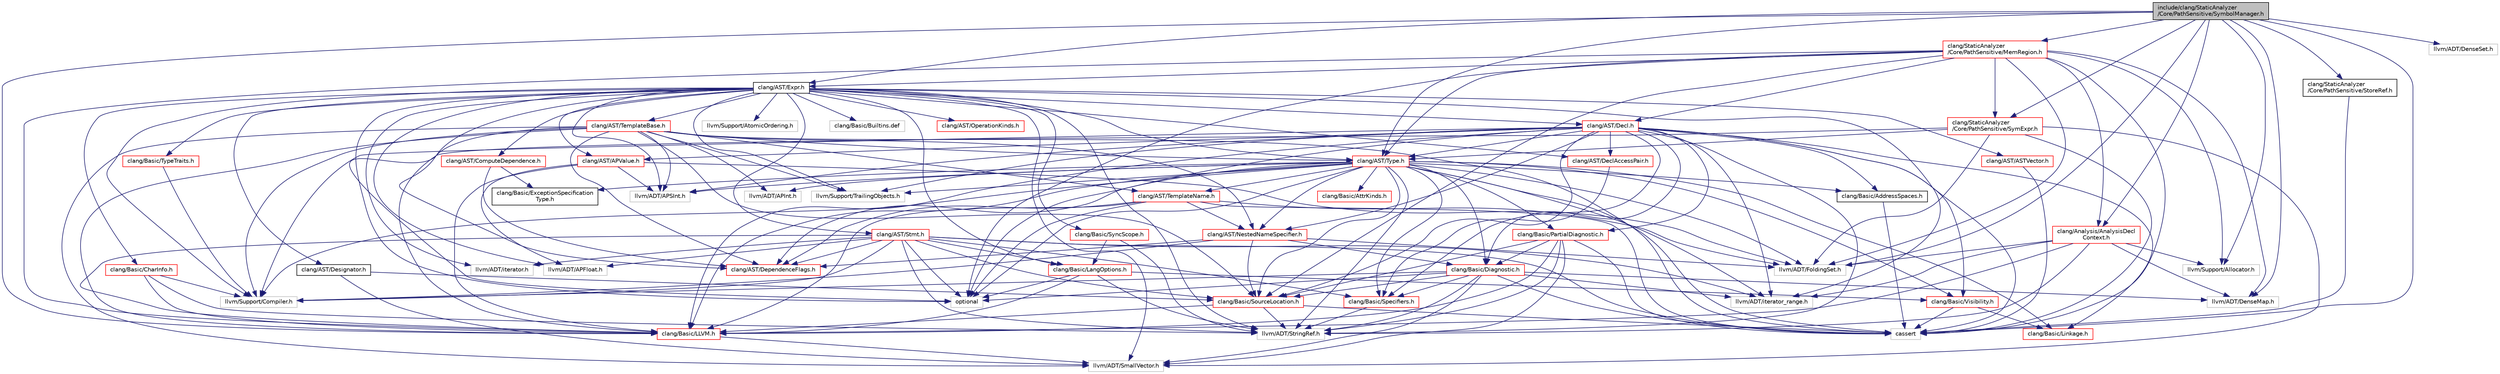 digraph "include/clang/StaticAnalyzer/Core/PathSensitive/SymbolManager.h"
{
 // LATEX_PDF_SIZE
  bgcolor="transparent";
  edge [fontname="Helvetica",fontsize="10",labelfontname="Helvetica",labelfontsize="10"];
  node [fontname="Helvetica",fontsize="10",shape=record];
  Node1 [label="include/clang/StaticAnalyzer\l/Core/PathSensitive/SymbolManager.h",height=0.2,width=0.4,color="black", fillcolor="grey75", style="filled", fontcolor="black",tooltip=" "];
  Node1 -> Node2 [color="midnightblue",fontsize="10",style="solid",fontname="Helvetica"];
  Node2 [label="clang/AST/Expr.h",height=0.2,width=0.4,color="black",URL="$Expr_8h.html",tooltip=" "];
  Node2 -> Node3 [color="midnightblue",fontsize="10",style="solid",fontname="Helvetica"];
  Node3 [label="clang/AST/APValue.h",height=0.2,width=0.4,color="red",URL="$APValue_8h.html",tooltip=" "];
  Node3 -> Node4 [color="midnightblue",fontsize="10",style="solid",fontname="Helvetica"];
  Node4 [label="clang/Basic/LLVM.h",height=0.2,width=0.4,color="red",URL="$LLVM_8h.html",tooltip=" "];
  Node4 -> Node6 [color="midnightblue",fontsize="10",style="solid",fontname="Helvetica"];
  Node6 [label="llvm/ADT/SmallVector.h",height=0.2,width=0.4,color="grey75",tooltip=" "];
  Node3 -> Node8 [color="midnightblue",fontsize="10",style="solid",fontname="Helvetica"];
  Node8 [label="llvm/ADT/APFloat.h",height=0.2,width=0.4,color="grey75",tooltip=" "];
  Node3 -> Node9 [color="midnightblue",fontsize="10",style="solid",fontname="Helvetica"];
  Node9 [label="llvm/ADT/APSInt.h",height=0.2,width=0.4,color="grey75",tooltip=" "];
  Node3 -> Node10 [color="midnightblue",fontsize="10",style="solid",fontname="Helvetica"];
  Node10 [label="llvm/ADT/FoldingSet.h",height=0.2,width=0.4,color="grey75",tooltip=" "];
  Node2 -> Node14 [color="midnightblue",fontsize="10",style="solid",fontname="Helvetica"];
  Node14 [label="clang/AST/ASTVector.h",height=0.2,width=0.4,color="red",URL="$ASTVector_8h.html",tooltip=" "];
  Node14 -> Node18 [color="midnightblue",fontsize="10",style="solid",fontname="Helvetica"];
  Node18 [label="cassert",height=0.2,width=0.4,color="grey75",tooltip=" "];
  Node2 -> Node24 [color="midnightblue",fontsize="10",style="solid",fontname="Helvetica"];
  Node24 [label="clang/AST/ComputeDependence.h",height=0.2,width=0.4,color="red",URL="$ComputeDependence_8h.html",tooltip=" "];
  Node24 -> Node25 [color="midnightblue",fontsize="10",style="solid",fontname="Helvetica"];
  Node25 [label="clang/AST/DependenceFlags.h",height=0.2,width=0.4,color="red",URL="$DependenceFlags_8h.html",tooltip=" "];
  Node24 -> Node29 [color="midnightblue",fontsize="10",style="solid",fontname="Helvetica"];
  Node29 [label="clang/Basic/ExceptionSpecification\lType.h",height=0.2,width=0.4,color="black",URL="$ExceptionSpecificationType_8h.html",tooltip=" "];
  Node2 -> Node31 [color="midnightblue",fontsize="10",style="solid",fontname="Helvetica"];
  Node31 [label="clang/AST/Decl.h",height=0.2,width=0.4,color="red",URL="$Decl_8h.html",tooltip=" "];
  Node31 -> Node3 [color="midnightblue",fontsize="10",style="solid",fontname="Helvetica"];
  Node31 -> Node32 [color="midnightblue",fontsize="10",style="solid",fontname="Helvetica"];
  Node32 [label="clang/AST/DeclAccessPair.h",height=0.2,width=0.4,color="red",URL="$DeclAccessPair_8h.html",tooltip=" "];
  Node32 -> Node33 [color="midnightblue",fontsize="10",style="solid",fontname="Helvetica"];
  Node33 [label="clang/Basic/Specifiers.h",height=0.2,width=0.4,color="red",URL="$Specifiers_8h.html",tooltip=" "];
  Node33 -> Node34 [color="midnightblue",fontsize="10",style="solid",fontname="Helvetica"];
  Node34 [label="llvm/ADT/StringRef.h",height=0.2,width=0.4,color="grey75",tooltip=" "];
  Node31 -> Node45 [color="midnightblue",fontsize="10",style="solid",fontname="Helvetica"];
  Node45 [label="clang/AST/NestedNameSpecifier.h",height=0.2,width=0.4,color="red",URL="$NestedNameSpecifier_8h.html",tooltip=" "];
  Node45 -> Node25 [color="midnightblue",fontsize="10",style="solid",fontname="Helvetica"];
  Node45 -> Node46 [color="midnightblue",fontsize="10",style="solid",fontname="Helvetica"];
  Node46 [label="clang/Basic/Diagnostic.h",height=0.2,width=0.4,color="red",URL="$Basic_2Diagnostic_8h.html",tooltip=" "];
  Node46 -> Node55 [color="midnightblue",fontsize="10",style="solid",fontname="Helvetica"];
  Node55 [label="clang/Basic/SourceLocation.h",height=0.2,width=0.4,color="red",URL="$SourceLocation_8h.html",tooltip=" "];
  Node55 -> Node4 [color="midnightblue",fontsize="10",style="solid",fontname="Helvetica"];
  Node55 -> Node34 [color="midnightblue",fontsize="10",style="solid",fontname="Helvetica"];
  Node55 -> Node18 [color="midnightblue",fontsize="10",style="solid",fontname="Helvetica"];
  Node46 -> Node33 [color="midnightblue",fontsize="10",style="solid",fontname="Helvetica"];
  Node46 -> Node56 [color="midnightblue",fontsize="10",style="solid",fontname="Helvetica"];
  Node56 [label="llvm/ADT/DenseMap.h",height=0.2,width=0.4,color="grey75",tooltip=" "];
  Node46 -> Node6 [color="midnightblue",fontsize="10",style="solid",fontname="Helvetica"];
  Node46 -> Node34 [color="midnightblue",fontsize="10",style="solid",fontname="Helvetica"];
  Node46 -> Node57 [color="midnightblue",fontsize="10",style="solid",fontname="Helvetica"];
  Node57 [label="llvm/ADT/iterator_range.h",height=0.2,width=0.4,color="grey75",tooltip=" "];
  Node46 -> Node58 [color="midnightblue",fontsize="10",style="solid",fontname="Helvetica"];
  Node58 [label="llvm/Support/Compiler.h",height=0.2,width=0.4,color="grey75",tooltip=" "];
  Node46 -> Node18 [color="midnightblue",fontsize="10",style="solid",fontname="Helvetica"];
  Node46 -> Node49 [color="midnightblue",fontsize="10",style="solid",fontname="Helvetica"];
  Node49 [label="optional",height=0.2,width=0.4,color="grey75",tooltip=" "];
  Node45 -> Node55 [color="midnightblue",fontsize="10",style="solid",fontname="Helvetica"];
  Node45 -> Node10 [color="midnightblue",fontsize="10",style="solid",fontname="Helvetica"];
  Node45 -> Node58 [color="midnightblue",fontsize="10",style="solid",fontname="Helvetica"];
  Node31 -> Node44 [color="midnightblue",fontsize="10",style="solid",fontname="Helvetica"];
  Node44 [label="clang/AST/Type.h",height=0.2,width=0.4,color="red",URL="$Type_8h.html",tooltip=" "];
  Node44 -> Node25 [color="midnightblue",fontsize="10",style="solid",fontname="Helvetica"];
  Node44 -> Node45 [color="midnightblue",fontsize="10",style="solid",fontname="Helvetica"];
  Node44 -> Node64 [color="midnightblue",fontsize="10",style="solid",fontname="Helvetica"];
  Node64 [label="clang/AST/TemplateName.h",height=0.2,width=0.4,color="red",URL="$TemplateName_8h.html",tooltip=" "];
  Node64 -> Node25 [color="midnightblue",fontsize="10",style="solid",fontname="Helvetica"];
  Node64 -> Node45 [color="midnightblue",fontsize="10",style="solid",fontname="Helvetica"];
  Node64 -> Node4 [color="midnightblue",fontsize="10",style="solid",fontname="Helvetica"];
  Node64 -> Node10 [color="midnightblue",fontsize="10",style="solid",fontname="Helvetica"];
  Node64 -> Node18 [color="midnightblue",fontsize="10",style="solid",fontname="Helvetica"];
  Node64 -> Node49 [color="midnightblue",fontsize="10",style="solid",fontname="Helvetica"];
  Node44 -> Node66 [color="midnightblue",fontsize="10",style="solid",fontname="Helvetica"];
  Node66 [label="clang/Basic/AddressSpaces.h",height=0.2,width=0.4,color="black",URL="$AddressSpaces_8h.html",tooltip=" "];
  Node66 -> Node18 [color="midnightblue",fontsize="10",style="solid",fontname="Helvetica"];
  Node44 -> Node67 [color="midnightblue",fontsize="10",style="solid",fontname="Helvetica"];
  Node67 [label="clang/Basic/AttrKinds.h",height=0.2,width=0.4,color="red",URL="$AttrKinds_8h.html",tooltip=" "];
  Node44 -> Node46 [color="midnightblue",fontsize="10",style="solid",fontname="Helvetica"];
  Node44 -> Node29 [color="midnightblue",fontsize="10",style="solid",fontname="Helvetica"];
  Node44 -> Node4 [color="midnightblue",fontsize="10",style="solid",fontname="Helvetica"];
  Node44 -> Node69 [color="midnightblue",fontsize="10",style="solid",fontname="Helvetica"];
  Node69 [label="clang/Basic/Linkage.h",height=0.2,width=0.4,color="red",URL="$include_2clang_2Basic_2Linkage_8h.html",tooltip=" "];
  Node44 -> Node70 [color="midnightblue",fontsize="10",style="solid",fontname="Helvetica"];
  Node70 [label="clang/Basic/PartialDiagnostic.h",height=0.2,width=0.4,color="red",URL="$PartialDiagnostic_8h.html",tooltip=" "];
  Node70 -> Node46 [color="midnightblue",fontsize="10",style="solid",fontname="Helvetica"];
  Node70 -> Node4 [color="midnightblue",fontsize="10",style="solid",fontname="Helvetica"];
  Node70 -> Node55 [color="midnightblue",fontsize="10",style="solid",fontname="Helvetica"];
  Node70 -> Node6 [color="midnightblue",fontsize="10",style="solid",fontname="Helvetica"];
  Node70 -> Node34 [color="midnightblue",fontsize="10",style="solid",fontname="Helvetica"];
  Node70 -> Node18 [color="midnightblue",fontsize="10",style="solid",fontname="Helvetica"];
  Node44 -> Node55 [color="midnightblue",fontsize="10",style="solid",fontname="Helvetica"];
  Node44 -> Node33 [color="midnightblue",fontsize="10",style="solid",fontname="Helvetica"];
  Node44 -> Node71 [color="midnightblue",fontsize="10",style="solid",fontname="Helvetica"];
  Node71 [label="clang/Basic/Visibility.h",height=0.2,width=0.4,color="red",URL="$Visibility_8h.html",tooltip=" "];
  Node71 -> Node69 [color="midnightblue",fontsize="10",style="solid",fontname="Helvetica"];
  Node71 -> Node18 [color="midnightblue",fontsize="10",style="solid",fontname="Helvetica"];
  Node44 -> Node72 [color="midnightblue",fontsize="10",style="solid",fontname="Helvetica"];
  Node72 [label="llvm/ADT/APInt.h",height=0.2,width=0.4,color="grey75",tooltip=" "];
  Node44 -> Node9 [color="midnightblue",fontsize="10",style="solid",fontname="Helvetica"];
  Node44 -> Node10 [color="midnightblue",fontsize="10",style="solid",fontname="Helvetica"];
  Node44 -> Node34 [color="midnightblue",fontsize="10",style="solid",fontname="Helvetica"];
  Node44 -> Node57 [color="midnightblue",fontsize="10",style="solid",fontname="Helvetica"];
  Node44 -> Node58 [color="midnightblue",fontsize="10",style="solid",fontname="Helvetica"];
  Node44 -> Node74 [color="midnightblue",fontsize="10",style="solid",fontname="Helvetica"];
  Node74 [label="llvm/Support/TrailingObjects.h",height=0.2,width=0.4,color="grey75",tooltip=" "];
  Node44 -> Node18 [color="midnightblue",fontsize="10",style="solid",fontname="Helvetica"];
  Node44 -> Node49 [color="midnightblue",fontsize="10",style="solid",fontname="Helvetica"];
  Node31 -> Node66 [color="midnightblue",fontsize="10",style="solid",fontname="Helvetica"];
  Node31 -> Node46 [color="midnightblue",fontsize="10",style="solid",fontname="Helvetica"];
  Node31 -> Node4 [color="midnightblue",fontsize="10",style="solid",fontname="Helvetica"];
  Node31 -> Node69 [color="midnightblue",fontsize="10",style="solid",fontname="Helvetica"];
  Node31 -> Node70 [color="midnightblue",fontsize="10",style="solid",fontname="Helvetica"];
  Node31 -> Node55 [color="midnightblue",fontsize="10",style="solid",fontname="Helvetica"];
  Node31 -> Node33 [color="midnightblue",fontsize="10",style="solid",fontname="Helvetica"];
  Node31 -> Node71 [color="midnightblue",fontsize="10",style="solid",fontname="Helvetica"];
  Node31 -> Node9 [color="midnightblue",fontsize="10",style="solid",fontname="Helvetica"];
  Node31 -> Node34 [color="midnightblue",fontsize="10",style="solid",fontname="Helvetica"];
  Node31 -> Node57 [color="midnightblue",fontsize="10",style="solid",fontname="Helvetica"];
  Node31 -> Node58 [color="midnightblue",fontsize="10",style="solid",fontname="Helvetica"];
  Node31 -> Node74 [color="midnightblue",fontsize="10",style="solid",fontname="Helvetica"];
  Node31 -> Node18 [color="midnightblue",fontsize="10",style="solid",fontname="Helvetica"];
  Node31 -> Node49 [color="midnightblue",fontsize="10",style="solid",fontname="Helvetica"];
  Node2 -> Node32 [color="midnightblue",fontsize="10",style="solid",fontname="Helvetica"];
  Node2 -> Node25 [color="midnightblue",fontsize="10",style="solid",fontname="Helvetica"];
  Node2 -> Node101 [color="midnightblue",fontsize="10",style="solid",fontname="Helvetica"];
  Node101 [label="clang/AST/Designator.h",height=0.2,width=0.4,color="black",URL="$Designator_8h.html",tooltip=" "];
  Node101 -> Node55 [color="midnightblue",fontsize="10",style="solid",fontname="Helvetica"];
  Node101 -> Node6 [color="midnightblue",fontsize="10",style="solid",fontname="Helvetica"];
  Node2 -> Node102 [color="midnightblue",fontsize="10",style="solid",fontname="Helvetica"];
  Node102 [label="clang/AST/OperationKinds.h",height=0.2,width=0.4,color="red",URL="$OperationKinds_8h.html",tooltip=" "];
  Node2 -> Node104 [color="midnightblue",fontsize="10",style="solid",fontname="Helvetica"];
  Node104 [label="clang/AST/Stmt.h",height=0.2,width=0.4,color="red",URL="$Stmt_8h.html",tooltip=" "];
  Node104 -> Node25 [color="midnightblue",fontsize="10",style="solid",fontname="Helvetica"];
  Node104 -> Node4 [color="midnightblue",fontsize="10",style="solid",fontname="Helvetica"];
  Node104 -> Node108 [color="midnightblue",fontsize="10",style="solid",fontname="Helvetica"];
  Node108 [label="clang/Basic/LangOptions.h",height=0.2,width=0.4,color="red",URL="$LangOptions_8h.html",tooltip=" "];
  Node108 -> Node4 [color="midnightblue",fontsize="10",style="solid",fontname="Helvetica"];
  Node108 -> Node71 [color="midnightblue",fontsize="10",style="solid",fontname="Helvetica"];
  Node108 -> Node34 [color="midnightblue",fontsize="10",style="solid",fontname="Helvetica"];
  Node108 -> Node49 [color="midnightblue",fontsize="10",style="solid",fontname="Helvetica"];
  Node104 -> Node55 [color="midnightblue",fontsize="10",style="solid",fontname="Helvetica"];
  Node104 -> Node33 [color="midnightblue",fontsize="10",style="solid",fontname="Helvetica"];
  Node104 -> Node8 [color="midnightblue",fontsize="10",style="solid",fontname="Helvetica"];
  Node104 -> Node34 [color="midnightblue",fontsize="10",style="solid",fontname="Helvetica"];
  Node104 -> Node91 [color="midnightblue",fontsize="10",style="solid",fontname="Helvetica"];
  Node91 [label="llvm/ADT/iterator.h",height=0.2,width=0.4,color="grey75",tooltip=" "];
  Node104 -> Node57 [color="midnightblue",fontsize="10",style="solid",fontname="Helvetica"];
  Node104 -> Node58 [color="midnightblue",fontsize="10",style="solid",fontname="Helvetica"];
  Node104 -> Node18 [color="midnightblue",fontsize="10",style="solid",fontname="Helvetica"];
  Node104 -> Node49 [color="midnightblue",fontsize="10",style="solid",fontname="Helvetica"];
  Node2 -> Node124 [color="midnightblue",fontsize="10",style="solid",fontname="Helvetica"];
  Node124 [label="clang/AST/TemplateBase.h",height=0.2,width=0.4,color="red",URL="$TemplateBase_8h.html",tooltip=" "];
  Node124 -> Node25 [color="midnightblue",fontsize="10",style="solid",fontname="Helvetica"];
  Node124 -> Node45 [color="midnightblue",fontsize="10",style="solid",fontname="Helvetica"];
  Node124 -> Node64 [color="midnightblue",fontsize="10",style="solid",fontname="Helvetica"];
  Node124 -> Node44 [color="midnightblue",fontsize="10",style="solid",fontname="Helvetica"];
  Node124 -> Node4 [color="midnightblue",fontsize="10",style="solid",fontname="Helvetica"];
  Node124 -> Node55 [color="midnightblue",fontsize="10",style="solid",fontname="Helvetica"];
  Node124 -> Node72 [color="midnightblue",fontsize="10",style="solid",fontname="Helvetica"];
  Node124 -> Node9 [color="midnightblue",fontsize="10",style="solid",fontname="Helvetica"];
  Node124 -> Node6 [color="midnightblue",fontsize="10",style="solid",fontname="Helvetica"];
  Node124 -> Node58 [color="midnightblue",fontsize="10",style="solid",fontname="Helvetica"];
  Node124 -> Node74 [color="midnightblue",fontsize="10",style="solid",fontname="Helvetica"];
  Node124 -> Node18 [color="midnightblue",fontsize="10",style="solid",fontname="Helvetica"];
  Node124 -> Node49 [color="midnightblue",fontsize="10",style="solid",fontname="Helvetica"];
  Node2 -> Node44 [color="midnightblue",fontsize="10",style="solid",fontname="Helvetica"];
  Node2 -> Node125 [color="midnightblue",fontsize="10",style="solid",fontname="Helvetica"];
  Node125 [label="clang/Basic/CharInfo.h",height=0.2,width=0.4,color="red",URL="$CharInfo_8h.html",tooltip=" "];
  Node125 -> Node4 [color="midnightblue",fontsize="10",style="solid",fontname="Helvetica"];
  Node125 -> Node34 [color="midnightblue",fontsize="10",style="solid",fontname="Helvetica"];
  Node125 -> Node58 [color="midnightblue",fontsize="10",style="solid",fontname="Helvetica"];
  Node2 -> Node108 [color="midnightblue",fontsize="10",style="solid",fontname="Helvetica"];
  Node2 -> Node126 [color="midnightblue",fontsize="10",style="solid",fontname="Helvetica"];
  Node126 [label="clang/Basic/SyncScope.h",height=0.2,width=0.4,color="red",URL="$SyncScope_8h.html",tooltip=" "];
  Node126 -> Node108 [color="midnightblue",fontsize="10",style="solid",fontname="Helvetica"];
  Node126 -> Node34 [color="midnightblue",fontsize="10",style="solid",fontname="Helvetica"];
  Node2 -> Node127 [color="midnightblue",fontsize="10",style="solid",fontname="Helvetica"];
  Node127 [label="clang/Basic/TypeTraits.h",height=0.2,width=0.4,color="red",URL="$TypeTraits_8h.html",tooltip=" "];
  Node127 -> Node58 [color="midnightblue",fontsize="10",style="solid",fontname="Helvetica"];
  Node2 -> Node8 [color="midnightblue",fontsize="10",style="solid",fontname="Helvetica"];
  Node2 -> Node9 [color="midnightblue",fontsize="10",style="solid",fontname="Helvetica"];
  Node2 -> Node6 [color="midnightblue",fontsize="10",style="solid",fontname="Helvetica"];
  Node2 -> Node34 [color="midnightblue",fontsize="10",style="solid",fontname="Helvetica"];
  Node2 -> Node91 [color="midnightblue",fontsize="10",style="solid",fontname="Helvetica"];
  Node2 -> Node57 [color="midnightblue",fontsize="10",style="solid",fontname="Helvetica"];
  Node2 -> Node128 [color="midnightblue",fontsize="10",style="solid",fontname="Helvetica"];
  Node128 [label="llvm/Support/AtomicOrdering.h",height=0.2,width=0.4,color="grey75",tooltip=" "];
  Node2 -> Node58 [color="midnightblue",fontsize="10",style="solid",fontname="Helvetica"];
  Node2 -> Node74 [color="midnightblue",fontsize="10",style="solid",fontname="Helvetica"];
  Node2 -> Node49 [color="midnightblue",fontsize="10",style="solid",fontname="Helvetica"];
  Node2 -> Node129 [color="midnightblue",fontsize="10",style="solid",fontname="Helvetica"];
  Node129 [label="clang/Basic/Builtins.def",height=0.2,width=0.4,color="grey75",tooltip=" "];
  Node1 -> Node44 [color="midnightblue",fontsize="10",style="solid",fontname="Helvetica"];
  Node1 -> Node130 [color="midnightblue",fontsize="10",style="solid",fontname="Helvetica"];
  Node130 [label="clang/Analysis/AnalysisDecl\lContext.h",height=0.2,width=0.4,color="red",URL="$AnalysisDeclContext_8h.html",tooltip=" "];
  Node130 -> Node4 [color="midnightblue",fontsize="10",style="solid",fontname="Helvetica"];
  Node130 -> Node56 [color="midnightblue",fontsize="10",style="solid",fontname="Helvetica"];
  Node130 -> Node10 [color="midnightblue",fontsize="10",style="solid",fontname="Helvetica"];
  Node130 -> Node34 [color="midnightblue",fontsize="10",style="solid",fontname="Helvetica"];
  Node130 -> Node57 [color="midnightblue",fontsize="10",style="solid",fontname="Helvetica"];
  Node130 -> Node87 [color="midnightblue",fontsize="10",style="solid",fontname="Helvetica"];
  Node87 [label="llvm/Support/Allocator.h",height=0.2,width=0.4,color="grey75",tooltip=" "];
  Node1 -> Node4 [color="midnightblue",fontsize="10",style="solid",fontname="Helvetica"];
  Node1 -> Node180 [color="midnightblue",fontsize="10",style="solid",fontname="Helvetica"];
  Node180 [label="clang/StaticAnalyzer\l/Core/PathSensitive/MemRegion.h",height=0.2,width=0.4,color="red",URL="$MemRegion_8h.html",tooltip=" "];
  Node180 -> Node31 [color="midnightblue",fontsize="10",style="solid",fontname="Helvetica"];
  Node180 -> Node2 [color="midnightblue",fontsize="10",style="solid",fontname="Helvetica"];
  Node180 -> Node44 [color="midnightblue",fontsize="10",style="solid",fontname="Helvetica"];
  Node180 -> Node130 [color="midnightblue",fontsize="10",style="solid",fontname="Helvetica"];
  Node180 -> Node4 [color="midnightblue",fontsize="10",style="solid",fontname="Helvetica"];
  Node180 -> Node55 [color="midnightblue",fontsize="10",style="solid",fontname="Helvetica"];
  Node180 -> Node182 [color="midnightblue",fontsize="10",style="solid",fontname="Helvetica"];
  Node182 [label="clang/StaticAnalyzer\l/Core/PathSensitive/SymExpr.h",height=0.2,width=0.4,color="red",URL="$SymExpr_8h.html",tooltip=" "];
  Node182 -> Node44 [color="midnightblue",fontsize="10",style="solid",fontname="Helvetica"];
  Node182 -> Node4 [color="midnightblue",fontsize="10",style="solid",fontname="Helvetica"];
  Node182 -> Node10 [color="midnightblue",fontsize="10",style="solid",fontname="Helvetica"];
  Node182 -> Node6 [color="midnightblue",fontsize="10",style="solid",fontname="Helvetica"];
  Node182 -> Node18 [color="midnightblue",fontsize="10",style="solid",fontname="Helvetica"];
  Node180 -> Node56 [color="midnightblue",fontsize="10",style="solid",fontname="Helvetica"];
  Node180 -> Node10 [color="midnightblue",fontsize="10",style="solid",fontname="Helvetica"];
  Node180 -> Node87 [color="midnightblue",fontsize="10",style="solid",fontname="Helvetica"];
  Node180 -> Node18 [color="midnightblue",fontsize="10",style="solid",fontname="Helvetica"];
  Node180 -> Node49 [color="midnightblue",fontsize="10",style="solid",fontname="Helvetica"];
  Node1 -> Node187 [color="midnightblue",fontsize="10",style="solid",fontname="Helvetica"];
  Node187 [label="clang/StaticAnalyzer\l/Core/PathSensitive/StoreRef.h",height=0.2,width=0.4,color="black",URL="$StoreRef_8h.html",tooltip=" "];
  Node187 -> Node18 [color="midnightblue",fontsize="10",style="solid",fontname="Helvetica"];
  Node1 -> Node182 [color="midnightblue",fontsize="10",style="solid",fontname="Helvetica"];
  Node1 -> Node56 [color="midnightblue",fontsize="10",style="solid",fontname="Helvetica"];
  Node1 -> Node167 [color="midnightblue",fontsize="10",style="solid",fontname="Helvetica"];
  Node167 [label="llvm/ADT/DenseSet.h",height=0.2,width=0.4,color="grey75",tooltip=" "];
  Node1 -> Node10 [color="midnightblue",fontsize="10",style="solid",fontname="Helvetica"];
  Node1 -> Node87 [color="midnightblue",fontsize="10",style="solid",fontname="Helvetica"];
  Node1 -> Node18 [color="midnightblue",fontsize="10",style="solid",fontname="Helvetica"];
}
